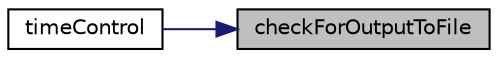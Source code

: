 digraph "checkForOutputToFile"
{
 // LATEX_PDF_SIZE
  edge [fontname="Helvetica",fontsize="10",labelfontname="Helvetica",labelfontsize="10"];
  node [fontname="Helvetica",fontsize="10",shape=record];
  rankdir="RL";
  Node1 [label="checkForOutputToFile",height=0.2,width=0.4,color="black", fillcolor="grey75", style="filled", fontcolor="black",tooltip=" "];
  Node1 -> Node2 [dir="back",color="midnightblue",fontsize="10",style="solid",fontname="Helvetica"];
  Node2 [label="timeControl",height=0.2,width=0.4,color="black", fillcolor="white", style="filled",URL="$classpFlow_1_1timeControl.html#a779f8770a6807e262a85d274d1e531f5",tooltip=" "];
}
